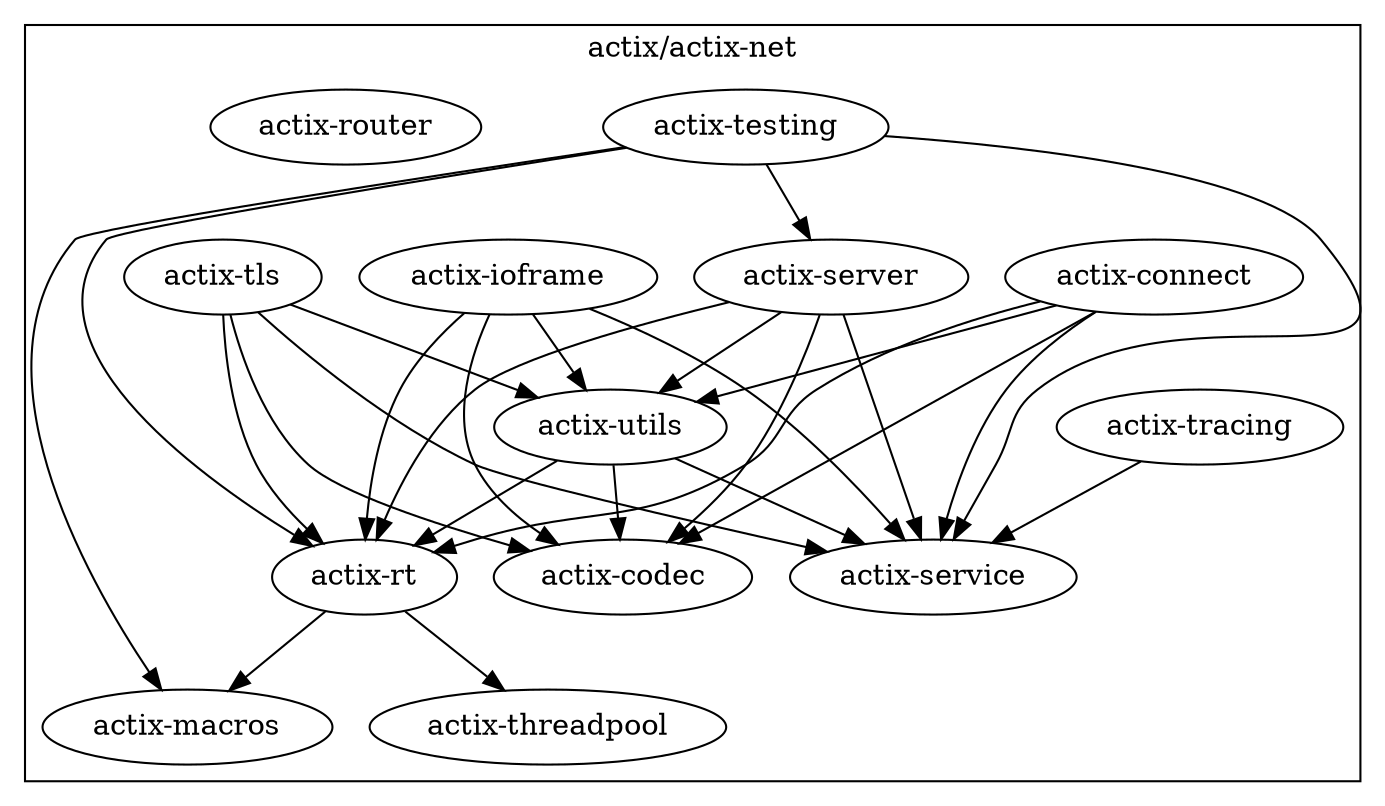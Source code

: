 digraph {
    subgraph cluster_net {
        label="actix/actix-net";
        "actix-codec"
        "actix-connect"
        "actix-ioframe"
        "actix-macros"
        "actix-rt"
        "actix-server"
        "actix-service"
        "actix-testing"
        "actix-threadpool"
        "actix-tls"
        "actix-tracing"
        "actix-utils"
        "actix-router"
    }

    "actix-utils" -> { "actix-service" "actix-rt" "actix-codec" }
    "actix-tracing" -> { "actix-service" }
    "actix-tls" -> { "actix-service" "actix-codec" "actix-utils" "actix-rt" }
    "actix-testing" -> { "actix-rt" "actix-macros" "actix-server" "actix-service" }
    "actix-server" -> { "actix-service" "actix-rt" "actix-codec" "actix-utils" }
    "actix-rt" -> { "actix-macros" "actix-threadpool" }
    "actix-ioframe" -> { "actix-service" "actix-codec" "actix-utils" "actix-rt" }
    "actix-connect" -> { "actix-service" "actix-codec" "actix-utils" "actix-rt" }
}

